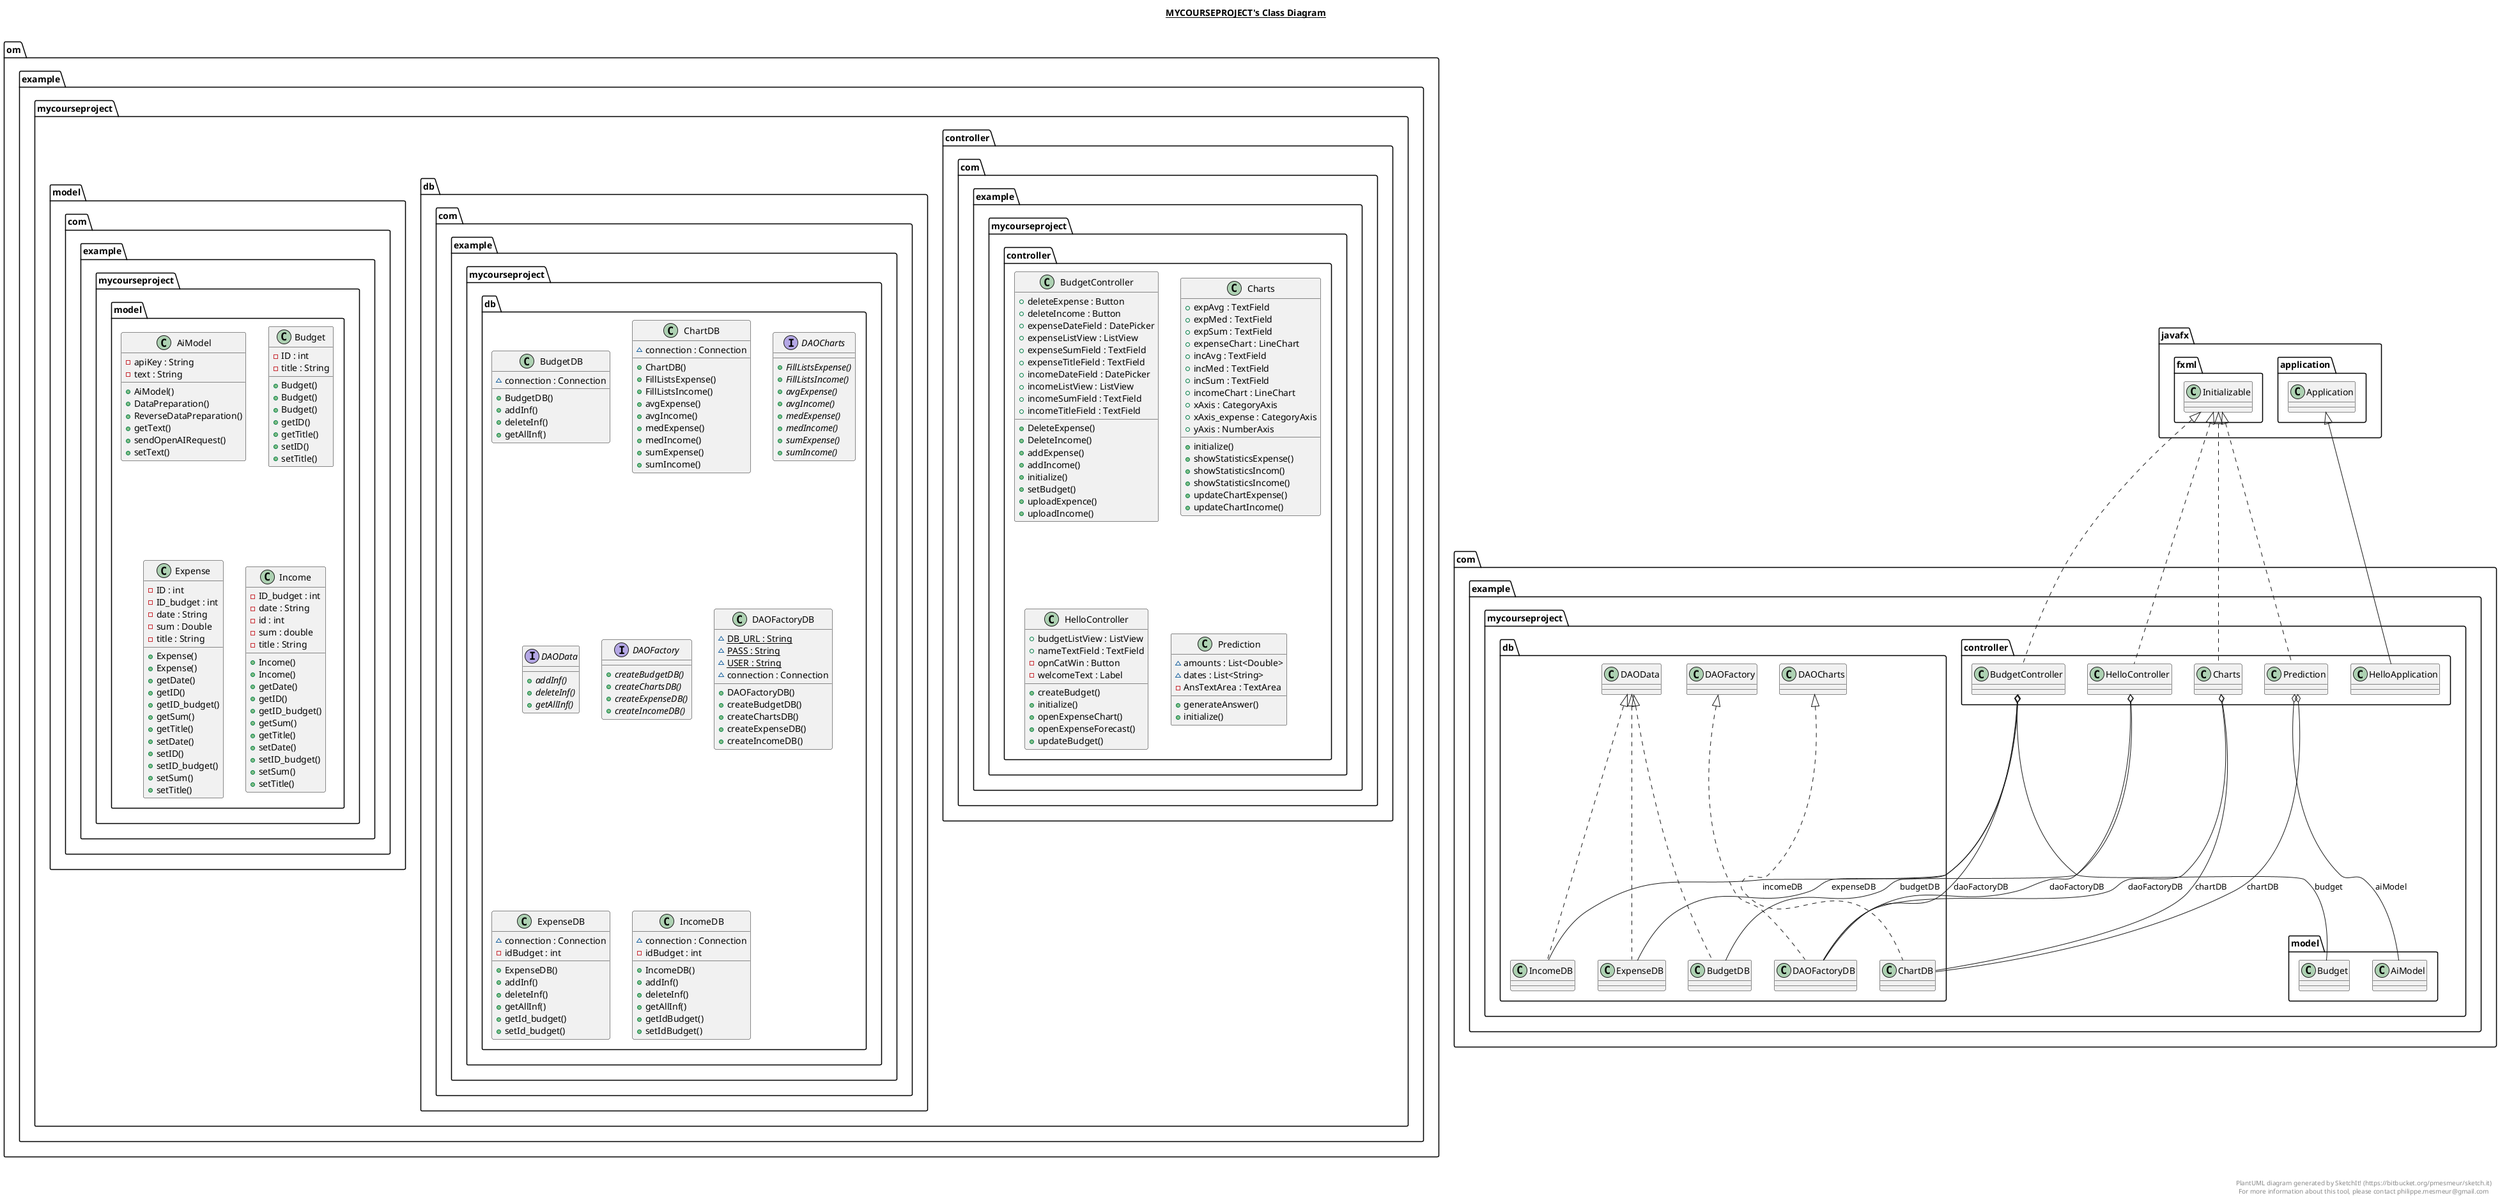 @startuml

title __MYCOURSEPROJECT's Class Diagram__\n


    namespace om.example.mycourseproject {
        namespace controller {
          class com.example.mycourseproject.controller.BudgetController {
              + deleteExpense : Button
              + deleteIncome : Button
              + expenseDateField : DatePicker
              + expenseListView : ListView
              + expenseSumField : TextField
              + expenseTitleField : TextField
              + incomeDateField : DatePicker
              + incomeListView : ListView
              + incomeSumField : TextField
              + incomeTitleField : TextField
              + DeleteExpense()
              + DeleteIncome()
              + addExpense()
              + addIncome()
              + initialize()
              + setBudget()
              + uploadExpence()
              + uploadIncome()
          }
        }
      }



      namespace om.example.mycourseproject {
        namespace controller {
          class com.example.mycourseproject.controller.Charts {
              + expAvg : TextField
              + expMed : TextField
              + expSum : TextField
              + expenseChart : LineChart
              + incAvg : TextField
              + incMed : TextField
              + incSum : TextField
              + incomeChart : LineChart
              + xAxis : CategoryAxis
              + xAxis_expense : CategoryAxis
              + yAxis : NumberAxis
              + initialize()
              + showStatisticsExpense()
              + showStatisticsIncom()
              + showStatisticsIncome()
              + updateChartExpense()
              + updateChartIncome()
          }
        }
      }



      namespace om.example.mycourseproject {
        namespace controller {
          class com.example.mycourseproject.controller.HelloController {
              + budgetListView : ListView
              + nameTextField : TextField
              - opnCatWin : Button
              - welcomeText : Label
              + createBudget()
              + initialize()
              + openExpenseChart()
              + openExpenseForecast()
              + updateBudget()
          }
        }
      }




      namespace om.example.mycourseproject {
        namespace controller {
          class com.example.mycourseproject.controller.Prediction {
              ~ amounts : List<Double>
              ~ dates : List<String>
              - AnsTextArea : TextArea
              + generateAnswer()
              + initialize()
          }
        }
      }

  

    namespace om.example.mycourseproject {
      namespace db {
        class com.example.mycourseproject.db.BudgetDB {
            ~ connection : Connection
            + BudgetDB()
            + addInf()
            + deleteInf()
            + getAllInf()
        }
      }
    }



    namespace om.example.mycourseproject {
      namespace db {
        class com.example.mycourseproject.db.ChartDB {
            ~ connection : Connection
            + ChartDB()
            + FillListsExpense()
            + FillListsIncome()
            + avgExpense()
            + avgIncome()
            + medExpense()
            + medIncome()
            + sumExpense()
            + sumIncome()
        }
      }
    }



    namespace om.example.mycourseproject {
      namespace db {
        interface com.example.mycourseproject.db.DAOCharts {
            {abstract} + FillListsExpense()
            {abstract} + FillListsIncome()
            {abstract} + avgExpense()
            {abstract} + avgIncome()
            {abstract} + medExpense()
            {abstract} + medIncome()
            {abstract} + sumExpense()
            {abstract} + sumIncome()
        }
      }
    }



    namespace om.example.mycourseproject {
      namespace db {
        interface com.example.mycourseproject.db.DAOData {
            {abstract} + addInf()
            {abstract} + deleteInf()
            {abstract} + getAllInf()
        }
      }
    }



    namespace om.example.mycourseproject {
      namespace db {
        interface com.example.mycourseproject.db.DAOFactory {
            {abstract} + createBudgetDB()
            {abstract} + createChartsDB()
            {abstract} + createExpenseDB()
            {abstract} + createIncomeDB()
        }
      }
    }



    namespace om.example.mycourseproject {
      namespace db {
        class com.example.mycourseproject.db.DAOFactoryDB {
            {static} ~ DB_URL : String
            {static} ~ PASS : String
            {static} ~ USER : String
            ~ connection : Connection
            + DAOFactoryDB()
            + createBudgetDB()
            + createChartsDB()
            + createExpenseDB()
            + createIncomeDB()
        }
      }
    }


    namespace om.example.mycourseproject {
      namespace db {
        class com.example.mycourseproject.db.ExpenseDB {
            ~ connection : Connection
            - idBudget : int
            + ExpenseDB()
            + addInf()
            + deleteInf()
            + getAllInf()
            + getId_budget()
            + setId_budget()
        }
      }
    }


    namespace om.example.mycourseproject {
      namespace db {
        class com.example.mycourseproject.db.IncomeDB {
            ~ connection : Connection
            - idBudget : int
            + IncomeDB()
            + addInf()
            + deleteInf()
            + getAllInf()
            + getIdBudget()
            + setIdBudget()
        }
      }
    }

  

    namespace om.example.mycourseproject {
      namespace model {
        class com.example.mycourseproject.model.AiModel {
            - apiKey : String
            - text : String
            + AiModel()
            + DataPreparation()
            + ReverseDataPreparation()
            + getText()
            + sendOpenAIRequest()
            + setText()
        }
      }
    }



    namespace om.example.mycourseproject {
      namespace model {
        class com.example.mycourseproject.model.Budget {
            - ID : int
            - title : String
            + Budget()
            + Budget()
            + Budget()
            + getID()
            + getTitle()
            + setID()
            + setTitle()
        }
      }
    }




    namespace om.example.mycourseproject {
      namespace model {
        class com.example.mycourseproject.model.Expense {
            - ID : int
            - ID_budget : int
            - date : String
            - sum : Double
            - title : String
            + Expense()
            + Expense()
            + getDate()
            + getID()
            + getID_budget()
            + getSum()
            + getTitle()
            + setDate()
            + setID()
            + setID_budget()
            + setSum()
            + setTitle()
        }
      }
    }



    namespace om.example.mycourseproject {
      namespace model {
        class com.example.mycourseproject.model.Income {
            - ID_budget : int
            - date : String
            - id : int
            - sum : double
            - title : String
            + Income()
            + Income()
            + getDate()
            + getID()
            + getID_budget()
            + getSum()
            + getTitle()
            + setDate()
            + setID_budget()
            + setSum()
            + setTitle()
        }
      }
    }

  

  com.example.mycourseproject.controller.BudgetController .up.|> javafx.fxml.Initializable
  com.example.mycourseproject.controller.BudgetController o-- com.example.mycourseproject.db.DAOFactoryDB : daoFactoryDB
  com.example.mycourseproject.controller.BudgetController o-- com.example.mycourseproject.db.ExpenseDB : expenseDB
  com.example.mycourseproject.controller.BudgetController o-- com.example.mycourseproject.db.IncomeDB : incomeDB
  com.example.mycourseproject.controller.BudgetController o-- com.example.mycourseproject.model.Budget : budget
  com.example.mycourseproject.controller.Charts .up.|> javafx.fxml.Initializable
  com.example.mycourseproject.controller.Charts o-- com.example.mycourseproject.db.ChartDB : chartDB
  com.example.mycourseproject.controller.Charts o-- com.example.mycourseproject.db.DAOFactoryDB : daoFactoryDB
  com.example.mycourseproject.controller.HelloApplication -up-|> javafx.application.Application
  com.example.mycourseproject.controller.HelloController .up.|> javafx.fxml.Initializable
  com.example.mycourseproject.controller.HelloController o-- com.example.mycourseproject.db.BudgetDB : budgetDB
  com.example.mycourseproject.controller.HelloController o-- com.example.mycourseproject.db.DAOFactoryDB : daoFactoryDB
  com.example.mycourseproject.controller.Prediction .up.|> javafx.fxml.Initializable
  com.example.mycourseproject.controller.Prediction o-- com.example.mycourseproject.model.AiModel : aiModel
  com.example.mycourseproject.controller.Prediction o-- com.example.mycourseproject.db.ChartDB : chartDB
  com.example.mycourseproject.db.BudgetDB .up.|> com.example.mycourseproject.db.DAOData
  com.example.mycourseproject.db.ChartDB .up.|> com.example.mycourseproject.db.DAOCharts
  com.example.mycourseproject.db.DAOFactoryDB .up.|> com.example.mycourseproject.db.DAOFactory
  com.example.mycourseproject.db.ExpenseDB .up.|> com.example.mycourseproject.db.DAOData
  com.example.mycourseproject.db.IncomeDB .up.|> com.example.mycourseproject.db.DAOData


right footer


PlantUML diagram generated by SketchIt! (https://bitbucket.org/pmesmeur/sketch.it)
For more information about this tool, please contact philippe.mesmeur@gmail.com
endfooter

@enduml

